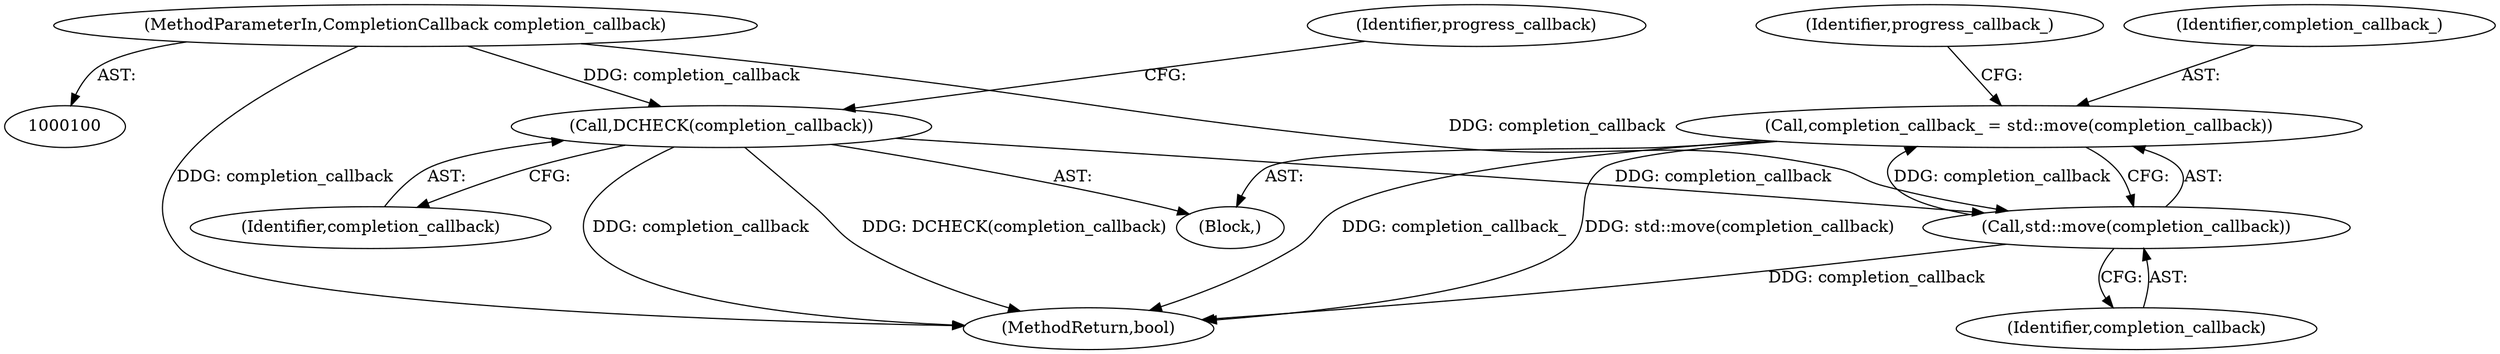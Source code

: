 digraph "0_Chrome_35eb28748d45b87695a69eceffaff73a0be476af@API" {
"1000208" [label="(Call,completion_callback_ = std::move(completion_callback))"];
"1000210" [label="(Call,std::move(completion_callback))"];
"1000105" [label="(Call,DCHECK(completion_callback))"];
"1000102" [label="(MethodParameterIn,CompletionCallback completion_callback)"];
"1000104" [label="(Block,)"];
"1000213" [label="(Identifier,progress_callback_)"];
"1000260" [label="(MethodReturn,bool)"];
"1000209" [label="(Identifier,completion_callback_)"];
"1000108" [label="(Identifier,progress_callback)"];
"1000208" [label="(Call,completion_callback_ = std::move(completion_callback))"];
"1000102" [label="(MethodParameterIn,CompletionCallback completion_callback)"];
"1000211" [label="(Identifier,completion_callback)"];
"1000105" [label="(Call,DCHECK(completion_callback))"];
"1000106" [label="(Identifier,completion_callback)"];
"1000210" [label="(Call,std::move(completion_callback))"];
"1000208" -> "1000104"  [label="AST: "];
"1000208" -> "1000210"  [label="CFG: "];
"1000209" -> "1000208"  [label="AST: "];
"1000210" -> "1000208"  [label="AST: "];
"1000213" -> "1000208"  [label="CFG: "];
"1000208" -> "1000260"  [label="DDG: completion_callback_"];
"1000208" -> "1000260"  [label="DDG: std::move(completion_callback)"];
"1000210" -> "1000208"  [label="DDG: completion_callback"];
"1000210" -> "1000211"  [label="CFG: "];
"1000211" -> "1000210"  [label="AST: "];
"1000210" -> "1000260"  [label="DDG: completion_callback"];
"1000105" -> "1000210"  [label="DDG: completion_callback"];
"1000102" -> "1000210"  [label="DDG: completion_callback"];
"1000105" -> "1000104"  [label="AST: "];
"1000105" -> "1000106"  [label="CFG: "];
"1000106" -> "1000105"  [label="AST: "];
"1000108" -> "1000105"  [label="CFG: "];
"1000105" -> "1000260"  [label="DDG: DCHECK(completion_callback)"];
"1000105" -> "1000260"  [label="DDG: completion_callback"];
"1000102" -> "1000105"  [label="DDG: completion_callback"];
"1000102" -> "1000100"  [label="AST: "];
"1000102" -> "1000260"  [label="DDG: completion_callback"];
}
